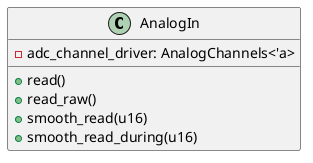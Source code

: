 @startuml analog

class AnalogIn {
    -adc_channel_driver: AnalogChannels<'a>
    +read()
    +read_raw()
    +smooth_read(u16)
    +smooth_read_during(u16)
}

@enduml